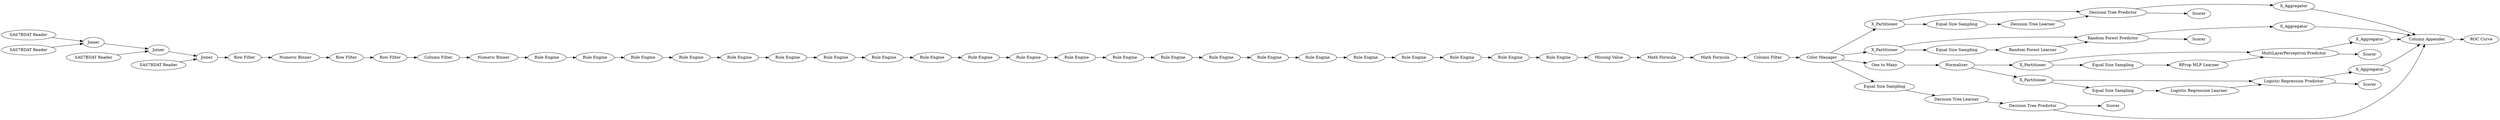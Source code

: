 digraph {
	1 [label="SAS7BDAT Reader"]
	2 [label="SAS7BDAT Reader"]
	3 [label="SAS7BDAT Reader"]
	4 [label="SAS7BDAT Reader"]
	5 [label=Joiner]
	6 [label=Joiner]
	7 [label=Joiner]
	8 [label="Row Filter"]
	9 [label="Numeric Binner"]
	10 [label="Row Filter"]
	11 [label="Column Filter"]
	12 [label="Row Filter"]
	13 [label="Numeric Binner"]
	14 [label="Rule Engine"]
	15 [label="Missing Value"]
	16 [label="Math Formula"]
	17 [label="Rule Engine"]
	18 [label="Rule Engine"]
	19 [label="Rule Engine"]
	20 [label="Math Formula"]
	21 [label="Rule Engine"]
	22 [label="Rule Engine"]
	23 [label="Rule Engine"]
	24 [label="Rule Engine"]
	25 [label="Rule Engine"]
	26 [label="Rule Engine"]
	27 [label="Rule Engine"]
	28 [label="Rule Engine"]
	29 [label="Rule Engine"]
	33 [label="Rule Engine"]
	47 [label="Column Filter"]
	48 [label="Rule Engine"]
	49 [label="Rule Engine"]
	50 [label="Rule Engine"]
	51 [label="Rule Engine"]
	52 [label="Rule Engine"]
	53 [label="Rule Engine"]
	54 [label="Rule Engine"]
	56 [label="Rule Engine"]
	57 [label=X_Partitioner]
	58 [label="Color Manager"]
	59 [label="Decision Tree Learner"]
	60 [label="Decision Tree Predictor"]
	61 [label=X_Aggregator]
	62 [label=Scorer]
	63 [label=X_Partitioner]
	64 [label=X_Aggregator]
	65 [label="Random Forest Learner"]
	66 [label="Random Forest Predictor"]
	67 [label=Scorer]
	68 [label="One to Many"]
	69 [label=Normalizer]
	70 [label=X_Partitioner]
	71 [label=X_Aggregator]
	72 [label="RProp MLP Learner"]
	73 [label="MultiLayerPerceptron Predictor"]
	74 [label=Scorer]
	75 [label=X_Partitioner]
	76 [label=X_Aggregator]
	77 [label="Logistic Regression Learner"]
	78 [label="Logistic Regression Predictor"]
	79 [label=Scorer]
	84 [label=Scorer]
	85 [label="Column Appender"]
	86 [label="ROC Curve"]
	87 [label="Equal Size Sampling"]
	88 [label="Equal Size Sampling"]
	89 [label="Equal Size Sampling"]
	90 [label="Equal Size Sampling"]
	91 [label="Equal Size Sampling"]
	92 [label="Decision Tree Learner"]
	93 [label="Decision Tree Predictor"]
	1 -> 5
	2 -> 5
	3 -> 6
	4 -> 7
	5 -> 6
	6 -> 7
	7 -> 8
	8 -> 9
	9 -> 10
	10 -> 12
	11 -> 13
	12 -> 11
	13 -> 14
	14 -> 17
	15 -> 16
	16 -> 20
	17 -> 18
	18 -> 19
	19 -> 21
	20 -> 47
	21 -> 22
	22 -> 26
	23 -> 27
	24 -> 29
	25 -> 24
	26 -> 25
	27 -> 28
	28 -> 33
	29 -> 23
	33 -> 48
	47 -> 58
	48 -> 49
	49 -> 50
	50 -> 51
	51 -> 52
	52 -> 53
	53 -> 54
	54 -> 56
	56 -> 15
	57 -> 60
	57 -> 87
	58 -> 57
	58 -> 63
	58 -> 68
	58 -> 91
	59 -> 60
	60 -> 61
	60 -> 62
	61 -> 85
	63 -> 66
	63 -> 88
	64 -> 85
	65 -> 66
	66 -> 67
	66 -> 64
	68 -> 69
	69 -> 70
	69 -> 75
	70 -> 73
	70 -> 89
	71 -> 85
	72 -> 73
	73 -> 71
	73 -> 74
	75 -> 78
	75 -> 90
	76 -> 85
	77 -> 78
	78 -> 76
	78 -> 79
	85 -> 86
	87 -> 59
	88 -> 65
	89 -> 72
	90 -> 77
	91 -> 92
	92 -> 93
	93 -> 84
	93 -> 85
	rankdir=LR
}
